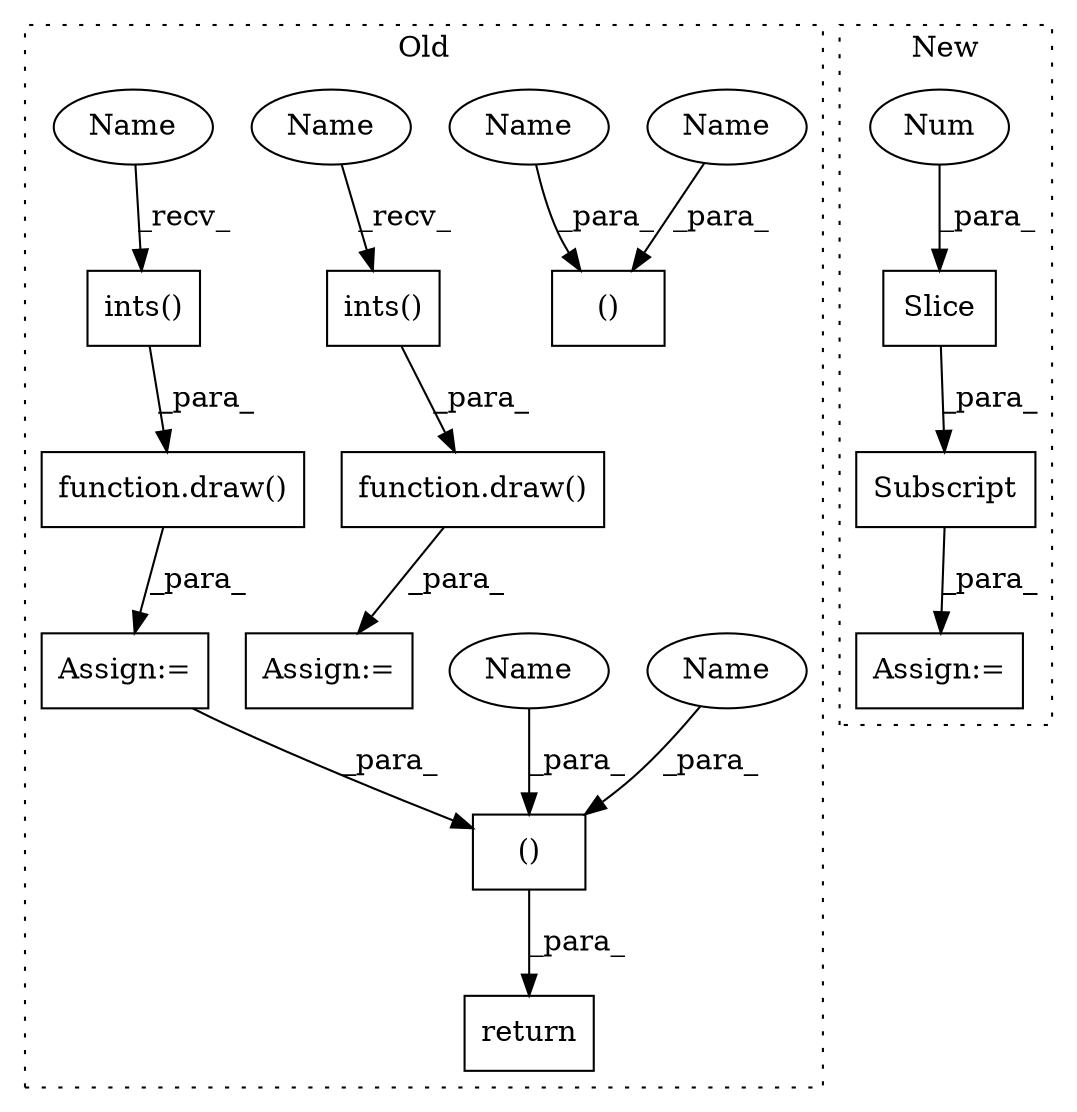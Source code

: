 digraph G {
subgraph cluster0 {
1 [label="function.draw()" a="75" s="1812,1866" l="5,1" shape="box"];
3 [label="()" a="54" s="2004" l="23" shape="box"];
5 [label="ints()" a="75" s="1817" l="49" shape="box"];
6 [label="ints()" a="75" s="1359" l="39" shape="box"];
8 [label="function.draw()" a="75" s="1354,1398" l="5,1" shape="box"];
10 [label="Assign:=" a="68" s="1809" l="3" shape="box"];
11 [label="Assign:=" a="68" s="1351" l="3" shape="box"];
12 [label="return" a="93" s="1992" l="7" shape="box"];
13 [label="()" a="54" s="1514" l="3" shape="box"];
14 [label="Name" a="87" s="1509" l="5" shape="ellipse"];
15 [label="Name" a="87" s="1999" l="5" shape="ellipse"];
16 [label="Name" a="87" s="2006" l="1" shape="ellipse"];
17 [label="Name" a="87" s="1516" l="1" shape="ellipse"];
18 [label="Name" a="87" s="1359" l="7" shape="ellipse"];
19 [label="Name" a="87" s="1817" l="7" shape="ellipse"];
label = "Old";
style="dotted";
}
subgraph cluster1 {
2 [label="Slice" a="80" s="1741" l="2" shape="box"];
4 [label="Subscript" a="63" s="1727,0" l="17,0" shape="box"];
7 [label="Num" a="76" s="1742" l="1" shape="ellipse"];
9 [label="Assign:=" a="68" s="1714" l="13" shape="box"];
label = "New";
style="dotted";
}
1 -> 10 [label="_para_"];
2 -> 4 [label="_para_"];
3 -> 12 [label="_para_"];
4 -> 9 [label="_para_"];
5 -> 1 [label="_para_"];
6 -> 8 [label="_para_"];
7 -> 2 [label="_para_"];
8 -> 11 [label="_para_"];
10 -> 3 [label="_para_"];
14 -> 13 [label="_para_"];
15 -> 3 [label="_para_"];
16 -> 3 [label="_para_"];
17 -> 13 [label="_para_"];
18 -> 6 [label="_recv_"];
19 -> 5 [label="_recv_"];
}